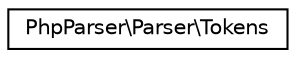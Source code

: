 digraph "Graphical Class Hierarchy"
{
  edge [fontname="Helvetica",fontsize="10",labelfontname="Helvetica",labelfontsize="10"];
  node [fontname="Helvetica",fontsize="10",shape=record];
  rankdir="LR";
  Node0 [label="PhpParser\\Parser\\Tokens",height=0.2,width=0.4,color="black", fillcolor="white", style="filled",URL="$classPhpParser_1_1Parser_1_1Tokens.html"];
}
